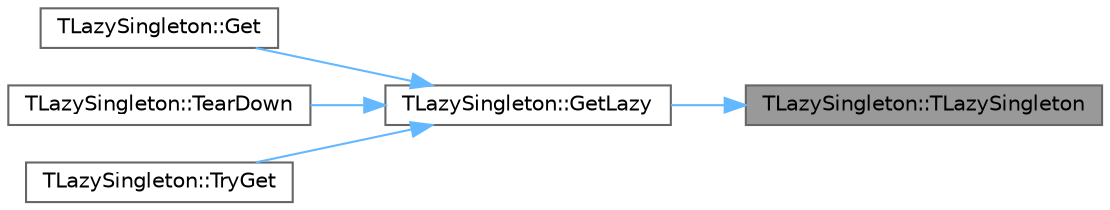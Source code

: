 digraph "TLazySingleton::TLazySingleton"
{
 // INTERACTIVE_SVG=YES
 // LATEX_PDF_SIZE
  bgcolor="transparent";
  edge [fontname=Helvetica,fontsize=10,labelfontname=Helvetica,labelfontsize=10];
  node [fontname=Helvetica,fontsize=10,shape=box,height=0.2,width=0.4];
  rankdir="RL";
  Node1 [id="Node000001",label="TLazySingleton::TLazySingleton",height=0.2,width=0.4,color="gray40", fillcolor="grey60", style="filled", fontcolor="black",tooltip=" "];
  Node1 -> Node2 [id="edge1_Node000001_Node000002",dir="back",color="steelblue1",style="solid",tooltip=" "];
  Node2 [id="Node000002",label="TLazySingleton::GetLazy",height=0.2,width=0.4,color="grey40", fillcolor="white", style="filled",URL="$d7/d7a/classTLazySingleton.html#a83e47a4b028665213a4e59067f661706",tooltip=" "];
  Node2 -> Node3 [id="edge2_Node000002_Node000003",dir="back",color="steelblue1",style="solid",tooltip=" "];
  Node3 [id="Node000003",label="TLazySingleton::Get",height=0.2,width=0.4,color="grey40", fillcolor="white", style="filled",URL="$d7/d7a/classTLazySingleton.html#a51670a6172881eb7f9c74e15ed6d3b84",tooltip="Creates singleton once on first call."];
  Node2 -> Node4 [id="edge3_Node000002_Node000004",dir="back",color="steelblue1",style="solid",tooltip=" "];
  Node4 [id="Node000004",label="TLazySingleton::TearDown",height=0.2,width=0.4,color="grey40", fillcolor="white", style="filled",URL="$d7/d7a/classTLazySingleton.html#a2c9cc1bb7a4995eaa2adbe8b9f6cfe58",tooltip="Destroys singleton."];
  Node2 -> Node5 [id="edge4_Node000002_Node000005",dir="back",color="steelblue1",style="solid",tooltip=" "];
  Node5 [id="Node000005",label="TLazySingleton::TryGet",height=0.2,width=0.4,color="grey40", fillcolor="white", style="filled",URL="$d7/d7a/classTLazySingleton.html#a7bd325acc0f37c0537647eb944c1eaf9",tooltip="Get or create singleton unless it's torn down."];
}
